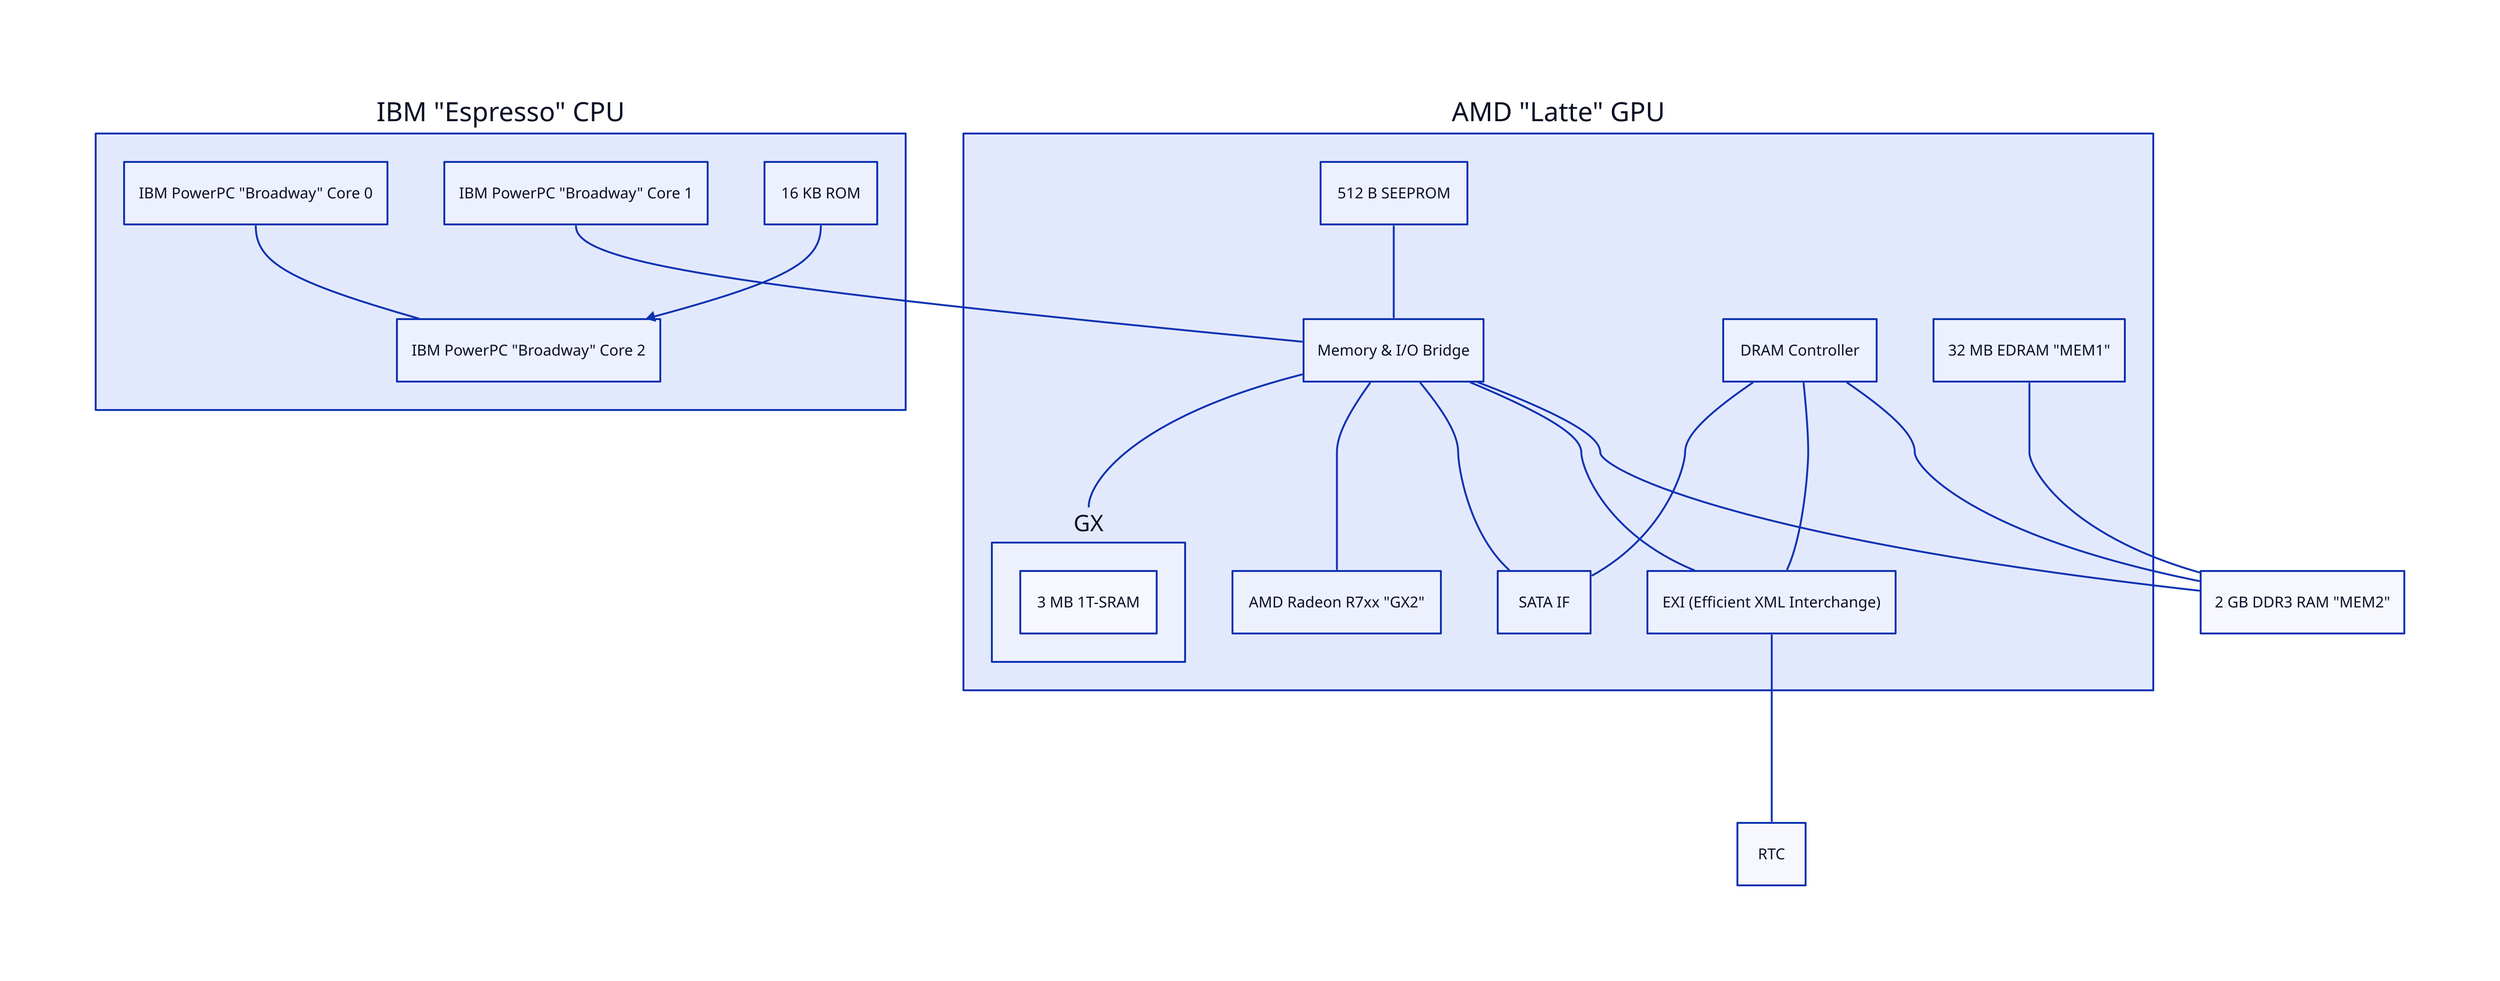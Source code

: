 ibm: IBM "Espresso" CPU {
  core0: IBM PowerPC "Broadway" Core 0
  core1: IBM PowerPC "Broadway" Core 1
  core2: IBM PowerPC "Broadway" Core 2

  rom: 16 KB ROM

  core0 -- core2

  rom -> core2
}

amd: AMD "Latte" GPU {
  mem: Memory & I/O Bridge
  dram: DRAM Controller
  edram: 32 MB EDRAM "MEM1"
  rom: 512 B SEEPROM

  sata: SATA IF
  exi: EXI (Efficient XML Interchange)

  gx: GX {
    3 MB 1T-SRAM
  }

  radeon: AMD Radeon R7xx "GX2"

  mem -- gx
  mem -- radeon


  rom -- mem

  mem -- sata
  mem -- exi

  dram -- sata
  dram -- exi
}

ddr3: 2 GB DDR3 RAM "MEM2"

amd.mem -- ddr3
amd.dram -- ddr3
amd.edram -- ddr3

ibm.core1 -- amd.mem

amd.exi -- RTC
